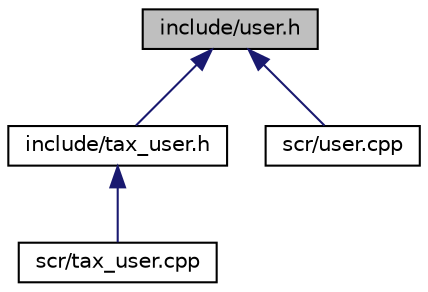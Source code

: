 digraph "include/user.h"
{
  edge [fontname="Helvetica",fontsize="10",labelfontname="Helvetica",labelfontsize="10"];
  node [fontname="Helvetica",fontsize="10",shape=record];
  Node1 [label="include/user.h",height=0.2,width=0.4,color="black", fillcolor="grey75", style="filled", fontcolor="black"];
  Node1 -> Node2 [dir="back",color="midnightblue",fontsize="10",style="solid"];
  Node2 [label="include/tax_user.h",height=0.2,width=0.4,color="black", fillcolor="white", style="filled",URL="$tax__user_8h.html"];
  Node2 -> Node3 [dir="back",color="midnightblue",fontsize="10",style="solid"];
  Node3 [label="scr/tax_user.cpp",height=0.2,width=0.4,color="black", fillcolor="white", style="filled",URL="$tax__user_8cpp.html",tooltip="Definiciones para el TDA Ctax_user. "];
  Node1 -> Node4 [dir="back",color="midnightblue",fontsize="10",style="solid"];
  Node4 [label="scr/user.cpp",height=0.2,width=0.4,color="black", fillcolor="white", style="filled",URL="$user_8cpp.html",tooltip="Definiciones para el TDA Cuser. "];
}
